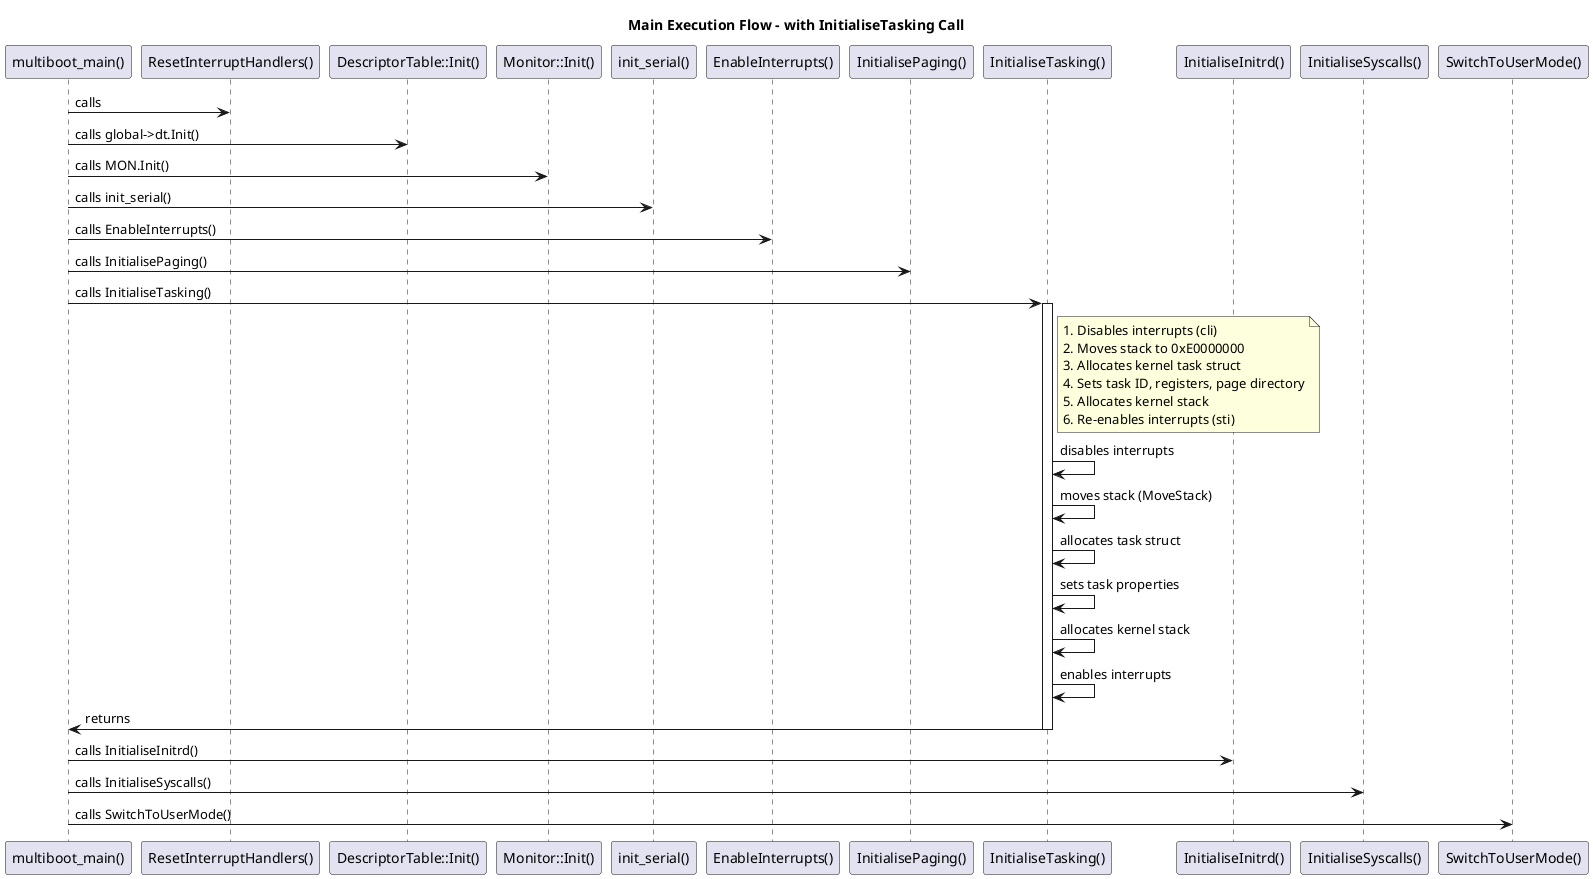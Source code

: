 @startuml Main_InitialiseTasking_Flow

title Main Execution Flow - with InitialiseTasking Call

participant "multiboot_main()" as main
participant "ResetInterruptHandlers()" as reset
participant "DescriptorTable::Init()" as dtinit
participant "Monitor::Init()" as moninit
participant "init_serial()" as serial
participant "EnableInterrupts()" as enint
participant "InitialisePaging()" as paging
participant "InitialiseTasking()" as tasking
participant "InitialiseInitrd()" as initrd
participant "InitialiseSyscalls()" as syscalls
participant "SwitchToUserMode()" as usermode

main -> reset : calls
main -> dtinit : calls global->dt.Init()
main -> moninit : calls MON.Init()
main -> serial : calls init_serial()
main -> enint : calls EnableInterrupts()
main -> paging : calls InitialisePaging()
main -> tasking : calls InitialiseTasking()
activate tasking

note right of tasking
  1. Disables interrupts (cli)
  2. Moves stack to 0xE0000000
  3. Allocates kernel task struct
  4. Sets task ID, registers, page directory
  5. Allocates kernel stack
  6. Re-enables interrupts (sti)
end note

tasking -> tasking : disables interrupts
tasking -> tasking : moves stack (MoveStack)
tasking -> tasking : allocates task struct
tasking -> tasking : sets task properties
tasking -> tasking : allocates kernel stack
tasking -> tasking : enables interrupts
main <- tasking : returns
deactivate tasking

main -> initrd : calls InitialiseInitrd()
main -> syscalls : calls InitialiseSyscalls()
main -> usermode : calls SwitchToUserMode()

@enduml